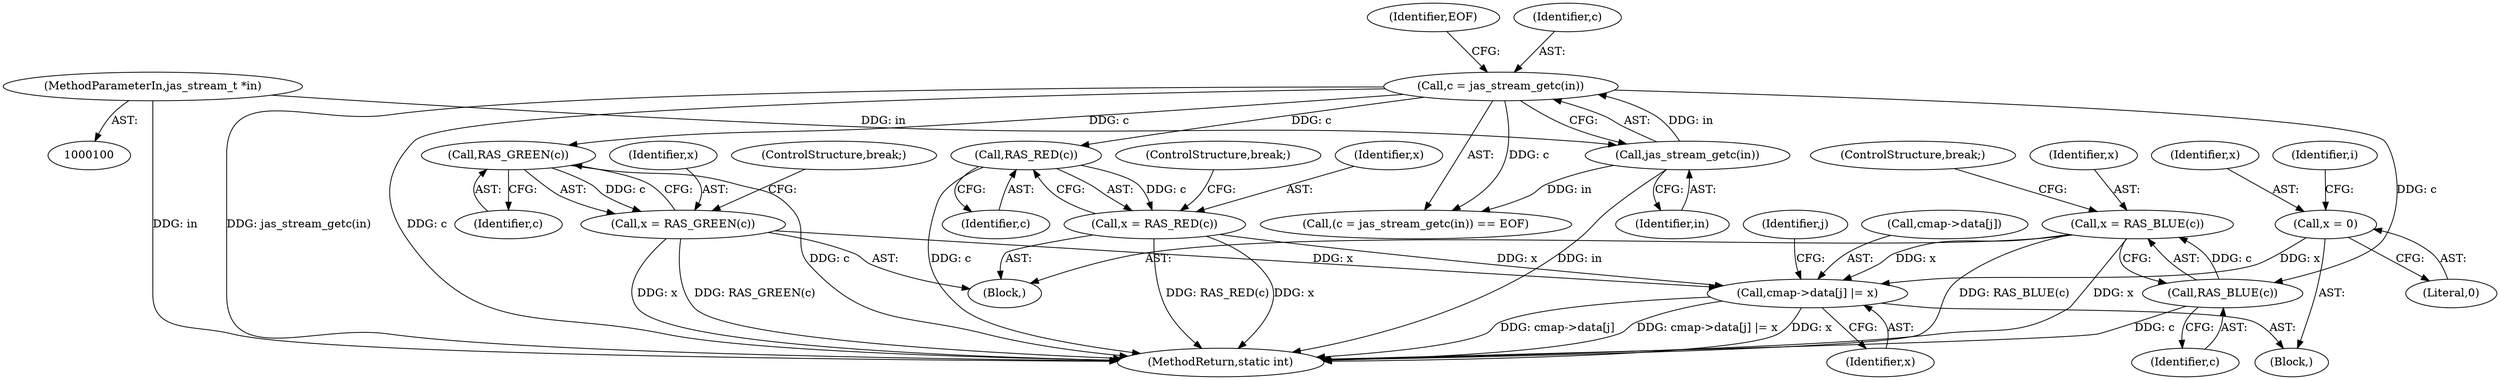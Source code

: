 digraph "0_jasper_411a4068f8c464e883358bf403a3e25158863823@array" {
"1000240" [label="(Call,cmap->data[j] |= x)"];
"1000235" [label="(Call,x = RAS_BLUE(c))"];
"1000237" [label="(Call,RAS_BLUE(c))"];
"1000207" [label="(Call,c = jas_stream_getc(in))"];
"1000209" [label="(Call,jas_stream_getc(in))"];
"1000101" [label="(MethodParameterIn,jas_stream_t *in)"];
"1000216" [label="(Call,x = 0)"];
"1000229" [label="(Call,x = RAS_GREEN(c))"];
"1000231" [label="(Call,RAS_GREEN(c))"];
"1000223" [label="(Call,x = RAS_RED(c))"];
"1000225" [label="(Call,RAS_RED(c))"];
"1000218" [label="(Literal,0)"];
"1000232" [label="(Identifier,c)"];
"1000230" [label="(Identifier,x)"];
"1000226" [label="(Identifier,c)"];
"1000227" [label="(ControlStructure,break;)"];
"1000217" [label="(Identifier,x)"];
"1000224" [label="(Identifier,x)"];
"1000203" [label="(Identifier,j)"];
"1000233" [label="(ControlStructure,break;)"];
"1000237" [label="(Call,RAS_BLUE(c))"];
"1000255" [label="(MethodReturn,static int)"];
"1000246" [label="(Identifier,x)"];
"1000206" [label="(Call,(c = jas_stream_getc(in)) == EOF)"];
"1000209" [label="(Call,jas_stream_getc(in))"];
"1000225" [label="(Call,RAS_RED(c))"];
"1000210" [label="(Identifier,in)"];
"1000223" [label="(Call,x = RAS_RED(c))"];
"1000211" [label="(Identifier,EOF)"];
"1000241" [label="(Call,cmap->data[j])"];
"1000235" [label="(Call,x = RAS_BLUE(c))"];
"1000220" [label="(Identifier,i)"];
"1000240" [label="(Call,cmap->data[j] |= x)"];
"1000231" [label="(Call,RAS_GREEN(c))"];
"1000221" [label="(Block,)"];
"1000229" [label="(Call,x = RAS_GREEN(c))"];
"1000236" [label="(Identifier,x)"];
"1000208" [label="(Identifier,c)"];
"1000239" [label="(ControlStructure,break;)"];
"1000216" [label="(Call,x = 0)"];
"1000101" [label="(MethodParameterIn,jas_stream_t *in)"];
"1000204" [label="(Block,)"];
"1000238" [label="(Identifier,c)"];
"1000207" [label="(Call,c = jas_stream_getc(in))"];
"1000240" -> "1000204"  [label="AST: "];
"1000240" -> "1000246"  [label="CFG: "];
"1000241" -> "1000240"  [label="AST: "];
"1000246" -> "1000240"  [label="AST: "];
"1000203" -> "1000240"  [label="CFG: "];
"1000240" -> "1000255"  [label="DDG: cmap->data[j] |= x"];
"1000240" -> "1000255"  [label="DDG: x"];
"1000240" -> "1000255"  [label="DDG: cmap->data[j]"];
"1000235" -> "1000240"  [label="DDG: x"];
"1000216" -> "1000240"  [label="DDG: x"];
"1000229" -> "1000240"  [label="DDG: x"];
"1000223" -> "1000240"  [label="DDG: x"];
"1000235" -> "1000221"  [label="AST: "];
"1000235" -> "1000237"  [label="CFG: "];
"1000236" -> "1000235"  [label="AST: "];
"1000237" -> "1000235"  [label="AST: "];
"1000239" -> "1000235"  [label="CFG: "];
"1000235" -> "1000255"  [label="DDG: RAS_BLUE(c)"];
"1000235" -> "1000255"  [label="DDG: x"];
"1000237" -> "1000235"  [label="DDG: c"];
"1000237" -> "1000238"  [label="CFG: "];
"1000238" -> "1000237"  [label="AST: "];
"1000237" -> "1000255"  [label="DDG: c"];
"1000207" -> "1000237"  [label="DDG: c"];
"1000207" -> "1000206"  [label="AST: "];
"1000207" -> "1000209"  [label="CFG: "];
"1000208" -> "1000207"  [label="AST: "];
"1000209" -> "1000207"  [label="AST: "];
"1000211" -> "1000207"  [label="CFG: "];
"1000207" -> "1000255"  [label="DDG: jas_stream_getc(in)"];
"1000207" -> "1000255"  [label="DDG: c"];
"1000207" -> "1000206"  [label="DDG: c"];
"1000209" -> "1000207"  [label="DDG: in"];
"1000207" -> "1000225"  [label="DDG: c"];
"1000207" -> "1000231"  [label="DDG: c"];
"1000209" -> "1000210"  [label="CFG: "];
"1000210" -> "1000209"  [label="AST: "];
"1000209" -> "1000255"  [label="DDG: in"];
"1000209" -> "1000206"  [label="DDG: in"];
"1000101" -> "1000209"  [label="DDG: in"];
"1000101" -> "1000100"  [label="AST: "];
"1000101" -> "1000255"  [label="DDG: in"];
"1000216" -> "1000204"  [label="AST: "];
"1000216" -> "1000218"  [label="CFG: "];
"1000217" -> "1000216"  [label="AST: "];
"1000218" -> "1000216"  [label="AST: "];
"1000220" -> "1000216"  [label="CFG: "];
"1000229" -> "1000221"  [label="AST: "];
"1000229" -> "1000231"  [label="CFG: "];
"1000230" -> "1000229"  [label="AST: "];
"1000231" -> "1000229"  [label="AST: "];
"1000233" -> "1000229"  [label="CFG: "];
"1000229" -> "1000255"  [label="DDG: RAS_GREEN(c)"];
"1000229" -> "1000255"  [label="DDG: x"];
"1000231" -> "1000229"  [label="DDG: c"];
"1000231" -> "1000232"  [label="CFG: "];
"1000232" -> "1000231"  [label="AST: "];
"1000231" -> "1000255"  [label="DDG: c"];
"1000223" -> "1000221"  [label="AST: "];
"1000223" -> "1000225"  [label="CFG: "];
"1000224" -> "1000223"  [label="AST: "];
"1000225" -> "1000223"  [label="AST: "];
"1000227" -> "1000223"  [label="CFG: "];
"1000223" -> "1000255"  [label="DDG: RAS_RED(c)"];
"1000223" -> "1000255"  [label="DDG: x"];
"1000225" -> "1000223"  [label="DDG: c"];
"1000225" -> "1000226"  [label="CFG: "];
"1000226" -> "1000225"  [label="AST: "];
"1000225" -> "1000255"  [label="DDG: c"];
}
